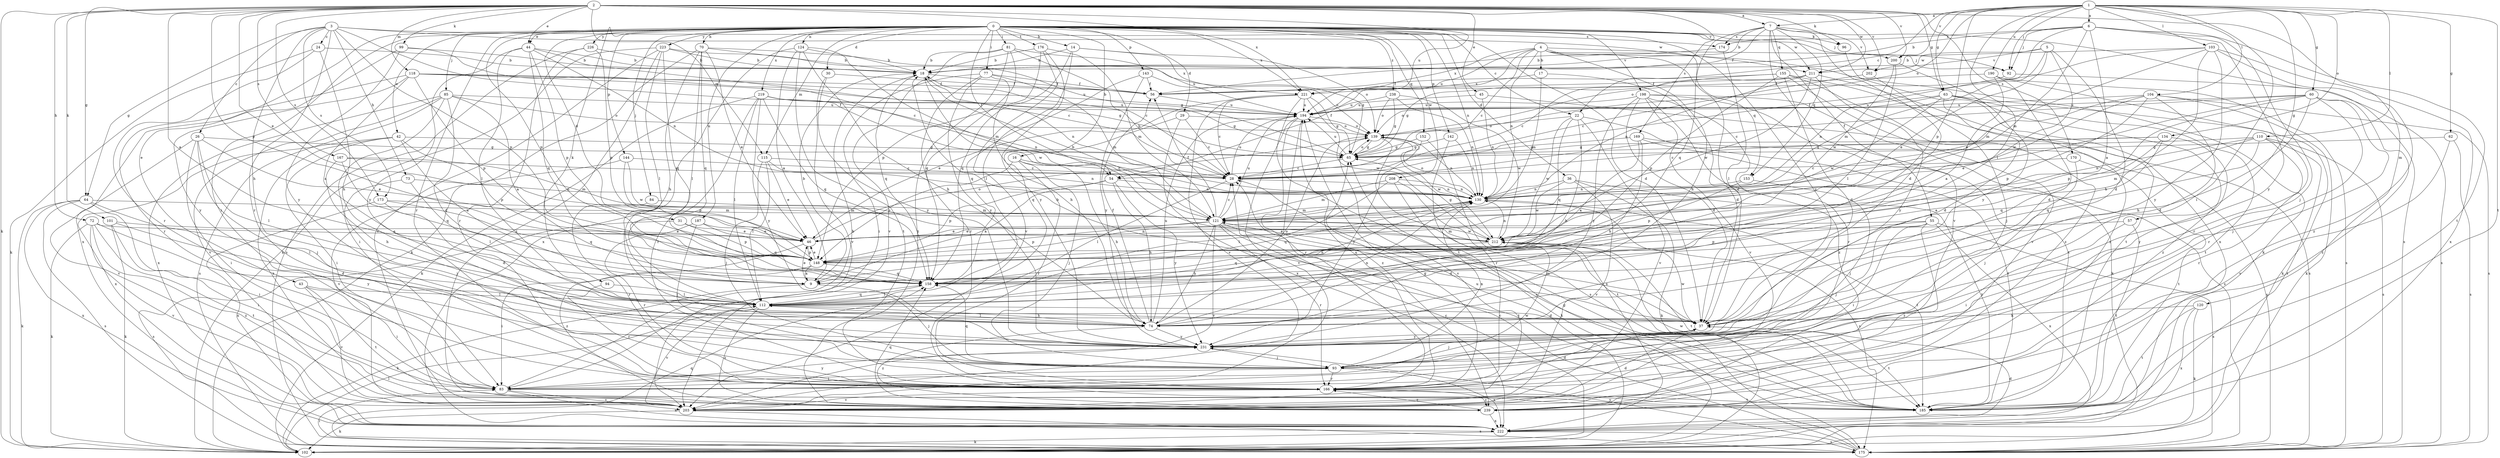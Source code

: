 strict digraph  {
0;
1;
2;
3;
4;
5;
6;
7;
9;
14;
16;
17;
18;
22;
24;
26;
28;
29;
30;
31;
36;
37;
42;
43;
44;
45;
46;
54;
55;
56;
57;
60;
62;
63;
64;
65;
70;
72;
73;
74;
77;
81;
83;
84;
85;
92;
93;
94;
96;
99;
101;
102;
103;
104;
110;
112;
115;
118;
120;
121;
124;
130;
134;
139;
142;
143;
144;
148;
152;
153;
155;
158;
166;
167;
169;
170;
173;
174;
175;
176;
185;
187;
190;
194;
198;
200;
202;
203;
208;
211;
212;
219;
221;
222;
223;
226;
231;
238;
239;
0 -> 14  [label=b];
0 -> 16  [label=b];
0 -> 22  [label=c];
0 -> 29  [label=d];
0 -> 30  [label=d];
0 -> 31  [label=d];
0 -> 36  [label=d];
0 -> 37  [label=d];
0 -> 42  [label=e];
0 -> 43  [label=e];
0 -> 44  [label=e];
0 -> 54  [label=f];
0 -> 70  [label=h];
0 -> 77  [label=i];
0 -> 81  [label=i];
0 -> 83  [label=i];
0 -> 84  [label=j];
0 -> 85  [label=j];
0 -> 92  [label=j];
0 -> 94  [label=k];
0 -> 96  [label=k];
0 -> 115  [label=m];
0 -> 124  [label=n];
0 -> 130  [label=n];
0 -> 142  [label=p];
0 -> 143  [label=p];
0 -> 144  [label=p];
0 -> 148  [label=p];
0 -> 152  [label=q];
0 -> 166  [label=r];
0 -> 176  [label=t];
0 -> 187  [label=u];
0 -> 198  [label=v];
0 -> 200  [label=v];
0 -> 208  [label=w];
0 -> 211  [label=w];
0 -> 219  [label=x];
0 -> 221  [label=x];
0 -> 223  [label=y];
0 -> 226  [label=y];
0 -> 231  [label=y];
0 -> 238  [label=z];
1 -> 6  [label=a];
1 -> 7  [label=a];
1 -> 22  [label=c];
1 -> 57  [label=g];
1 -> 60  [label=g];
1 -> 62  [label=g];
1 -> 63  [label=g];
1 -> 83  [label=i];
1 -> 92  [label=j];
1 -> 103  [label=l];
1 -> 104  [label=l];
1 -> 110  [label=l];
1 -> 112  [label=l];
1 -> 134  [label=o];
1 -> 139  [label=o];
1 -> 148  [label=p];
1 -> 185  [label=t];
1 -> 190  [label=u];
1 -> 200  [label=v];
2 -> 7  [label=a];
2 -> 9  [label=a];
2 -> 44  [label=e];
2 -> 45  [label=e];
2 -> 46  [label=e];
2 -> 63  [label=g];
2 -> 64  [label=g];
2 -> 72  [label=h];
2 -> 96  [label=k];
2 -> 99  [label=k];
2 -> 101  [label=k];
2 -> 102  [label=k];
2 -> 115  [label=m];
2 -> 118  [label=m];
2 -> 120  [label=m];
2 -> 148  [label=p];
2 -> 167  [label=s];
2 -> 169  [label=s];
2 -> 170  [label=s];
2 -> 173  [label=s];
2 -> 194  [label=u];
2 -> 200  [label=v];
2 -> 202  [label=v];
2 -> 211  [label=w];
2 -> 221  [label=x];
3 -> 24  [label=c];
3 -> 26  [label=c];
3 -> 54  [label=f];
3 -> 64  [label=g];
3 -> 73  [label=h];
3 -> 74  [label=h];
3 -> 148  [label=p];
3 -> 166  [label=r];
3 -> 173  [label=s];
3 -> 174  [label=s];
3 -> 211  [label=w];
4 -> 17  [label=b];
4 -> 28  [label=c];
4 -> 37  [label=d];
4 -> 54  [label=f];
4 -> 74  [label=h];
4 -> 92  [label=j];
4 -> 102  [label=k];
4 -> 130  [label=n];
4 -> 153  [label=q];
4 -> 194  [label=u];
4 -> 221  [label=x];
5 -> 37  [label=d];
5 -> 46  [label=e];
5 -> 121  [label=m];
5 -> 202  [label=v];
5 -> 211  [label=w];
5 -> 212  [label=w];
6 -> 9  [label=a];
6 -> 18  [label=b];
6 -> 54  [label=f];
6 -> 92  [label=j];
6 -> 93  [label=j];
6 -> 121  [label=m];
6 -> 174  [label=s];
6 -> 185  [label=t];
6 -> 231  [label=y];
7 -> 18  [label=b];
7 -> 37  [label=d];
7 -> 55  [label=f];
7 -> 56  [label=f];
7 -> 153  [label=q];
7 -> 155  [label=q];
7 -> 158  [label=q];
7 -> 174  [label=s];
7 -> 175  [label=s];
7 -> 202  [label=v];
7 -> 203  [label=v];
9 -> 18  [label=b];
9 -> 46  [label=e];
9 -> 93  [label=j];
9 -> 102  [label=k];
14 -> 18  [label=b];
14 -> 112  [label=l];
14 -> 139  [label=o];
14 -> 158  [label=q];
14 -> 221  [label=x];
16 -> 28  [label=c];
16 -> 74  [label=h];
16 -> 93  [label=j];
16 -> 148  [label=p];
16 -> 166  [label=r];
17 -> 37  [label=d];
17 -> 121  [label=m];
17 -> 221  [label=x];
18 -> 56  [label=f];
18 -> 130  [label=n];
18 -> 158  [label=q];
18 -> 212  [label=w];
22 -> 74  [label=h];
22 -> 139  [label=o];
22 -> 158  [label=q];
22 -> 175  [label=s];
22 -> 203  [label=v];
22 -> 212  [label=w];
24 -> 18  [label=b];
24 -> 74  [label=h];
24 -> 102  [label=k];
24 -> 166  [label=r];
26 -> 46  [label=e];
26 -> 65  [label=g];
26 -> 83  [label=i];
26 -> 93  [label=j];
26 -> 112  [label=l];
26 -> 203  [label=v];
28 -> 18  [label=b];
28 -> 112  [label=l];
28 -> 130  [label=n];
28 -> 194  [label=u];
29 -> 28  [label=c];
29 -> 139  [label=o];
29 -> 158  [label=q];
29 -> 222  [label=x];
30 -> 56  [label=f];
30 -> 203  [label=v];
30 -> 231  [label=y];
31 -> 46  [label=e];
31 -> 148  [label=p];
31 -> 175  [label=s];
36 -> 102  [label=k];
36 -> 130  [label=n];
36 -> 185  [label=t];
36 -> 203  [label=v];
36 -> 212  [label=w];
37 -> 18  [label=b];
37 -> 93  [label=j];
37 -> 121  [label=m];
37 -> 185  [label=t];
37 -> 212  [label=w];
37 -> 231  [label=y];
42 -> 9  [label=a];
42 -> 65  [label=g];
42 -> 83  [label=i];
42 -> 148  [label=p];
42 -> 222  [label=x];
42 -> 239  [label=z];
43 -> 83  [label=i];
43 -> 112  [label=l];
43 -> 185  [label=t];
43 -> 203  [label=v];
44 -> 18  [label=b];
44 -> 28  [label=c];
44 -> 112  [label=l];
44 -> 130  [label=n];
44 -> 148  [label=p];
44 -> 158  [label=q];
44 -> 231  [label=y];
45 -> 130  [label=n];
45 -> 175  [label=s];
45 -> 194  [label=u];
46 -> 139  [label=o];
46 -> 148  [label=p];
46 -> 239  [label=z];
54 -> 9  [label=a];
54 -> 74  [label=h];
54 -> 130  [label=n];
54 -> 148  [label=p];
54 -> 231  [label=y];
55 -> 46  [label=e];
55 -> 83  [label=i];
55 -> 93  [label=j];
55 -> 148  [label=p];
55 -> 175  [label=s];
55 -> 222  [label=x];
55 -> 239  [label=z];
56 -> 194  [label=u];
57 -> 46  [label=e];
57 -> 83  [label=i];
57 -> 185  [label=t];
60 -> 28  [label=c];
60 -> 74  [label=h];
60 -> 93  [label=j];
60 -> 130  [label=n];
60 -> 148  [label=p];
60 -> 166  [label=r];
60 -> 194  [label=u];
60 -> 239  [label=z];
62 -> 65  [label=g];
62 -> 175  [label=s];
62 -> 203  [label=v];
63 -> 37  [label=d];
63 -> 102  [label=k];
63 -> 139  [label=o];
63 -> 185  [label=t];
63 -> 194  [label=u];
63 -> 212  [label=w];
63 -> 239  [label=z];
64 -> 83  [label=i];
64 -> 102  [label=k];
64 -> 112  [label=l];
64 -> 121  [label=m];
64 -> 175  [label=s];
64 -> 222  [label=x];
65 -> 28  [label=c];
65 -> 139  [label=o];
65 -> 194  [label=u];
70 -> 18  [label=b];
70 -> 46  [label=e];
70 -> 65  [label=g];
70 -> 74  [label=h];
70 -> 102  [label=k];
70 -> 112  [label=l];
70 -> 158  [label=q];
72 -> 46  [label=e];
72 -> 102  [label=k];
72 -> 185  [label=t];
72 -> 203  [label=v];
72 -> 231  [label=y];
72 -> 239  [label=z];
73 -> 93  [label=j];
73 -> 112  [label=l];
73 -> 130  [label=n];
74 -> 56  [label=f];
74 -> 112  [label=l];
74 -> 130  [label=n];
74 -> 139  [label=o];
74 -> 194  [label=u];
74 -> 231  [label=y];
74 -> 239  [label=z];
77 -> 56  [label=f];
77 -> 74  [label=h];
77 -> 83  [label=i];
77 -> 121  [label=m];
77 -> 166  [label=r];
77 -> 231  [label=y];
81 -> 18  [label=b];
81 -> 28  [label=c];
81 -> 158  [label=q];
81 -> 194  [label=u];
81 -> 203  [label=v];
81 -> 239  [label=z];
83 -> 18  [label=b];
83 -> 203  [label=v];
83 -> 212  [label=w];
83 -> 222  [label=x];
83 -> 231  [label=y];
84 -> 121  [label=m];
84 -> 166  [label=r];
85 -> 9  [label=a];
85 -> 37  [label=d];
85 -> 83  [label=i];
85 -> 139  [label=o];
85 -> 175  [label=s];
85 -> 194  [label=u];
85 -> 203  [label=v];
85 -> 222  [label=x];
92 -> 130  [label=n];
92 -> 175  [label=s];
93 -> 83  [label=i];
93 -> 130  [label=n];
93 -> 158  [label=q];
93 -> 166  [label=r];
93 -> 222  [label=x];
94 -> 112  [label=l];
94 -> 166  [label=r];
96 -> 222  [label=x];
99 -> 18  [label=b];
99 -> 28  [label=c];
99 -> 222  [label=x];
99 -> 231  [label=y];
101 -> 37  [label=d];
101 -> 46  [label=e];
101 -> 83  [label=i];
101 -> 102  [label=k];
102 -> 28  [label=c];
102 -> 112  [label=l];
102 -> 194  [label=u];
103 -> 18  [label=b];
103 -> 74  [label=h];
103 -> 121  [label=m];
103 -> 139  [label=o];
103 -> 222  [label=x];
103 -> 231  [label=y];
103 -> 239  [label=z];
104 -> 37  [label=d];
104 -> 46  [label=e];
104 -> 102  [label=k];
104 -> 130  [label=n];
104 -> 148  [label=p];
104 -> 175  [label=s];
104 -> 194  [label=u];
110 -> 65  [label=g];
110 -> 121  [label=m];
110 -> 130  [label=n];
110 -> 158  [label=q];
110 -> 166  [label=r];
110 -> 175  [label=s];
110 -> 185  [label=t];
112 -> 37  [label=d];
112 -> 74  [label=h];
112 -> 130  [label=n];
112 -> 158  [label=q];
112 -> 203  [label=v];
112 -> 239  [label=z];
115 -> 28  [label=c];
115 -> 46  [label=e];
115 -> 93  [label=j];
115 -> 112  [label=l];
115 -> 130  [label=n];
118 -> 9  [label=a];
118 -> 56  [label=f];
118 -> 65  [label=g];
118 -> 148  [label=p];
118 -> 166  [label=r];
118 -> 194  [label=u];
118 -> 231  [label=y];
120 -> 74  [label=h];
120 -> 102  [label=k];
120 -> 185  [label=t];
120 -> 222  [label=x];
121 -> 18  [label=b];
121 -> 28  [label=c];
121 -> 37  [label=d];
121 -> 46  [label=e];
121 -> 56  [label=f];
121 -> 74  [label=h];
121 -> 148  [label=p];
121 -> 166  [label=r];
121 -> 185  [label=t];
121 -> 194  [label=u];
121 -> 203  [label=v];
121 -> 212  [label=w];
124 -> 9  [label=a];
124 -> 18  [label=b];
124 -> 74  [label=h];
124 -> 121  [label=m];
124 -> 185  [label=t];
124 -> 222  [label=x];
130 -> 121  [label=m];
130 -> 139  [label=o];
130 -> 158  [label=q];
130 -> 175  [label=s];
130 -> 185  [label=t];
134 -> 9  [label=a];
134 -> 28  [label=c];
134 -> 65  [label=g];
134 -> 158  [label=q];
134 -> 231  [label=y];
139 -> 65  [label=g];
139 -> 130  [label=n];
139 -> 175  [label=s];
139 -> 203  [label=v];
139 -> 212  [label=w];
142 -> 65  [label=g];
142 -> 130  [label=n];
142 -> 166  [label=r];
143 -> 56  [label=f];
143 -> 139  [label=o];
143 -> 158  [label=q];
143 -> 231  [label=y];
144 -> 28  [label=c];
144 -> 148  [label=p];
144 -> 203  [label=v];
144 -> 212  [label=w];
148 -> 9  [label=a];
148 -> 46  [label=e];
148 -> 83  [label=i];
148 -> 130  [label=n];
148 -> 158  [label=q];
152 -> 65  [label=g];
152 -> 222  [label=x];
152 -> 231  [label=y];
153 -> 93  [label=j];
153 -> 130  [label=n];
153 -> 148  [label=p];
155 -> 28  [label=c];
155 -> 37  [label=d];
155 -> 56  [label=f];
155 -> 148  [label=p];
155 -> 185  [label=t];
155 -> 203  [label=v];
155 -> 239  [label=z];
158 -> 112  [label=l];
166 -> 37  [label=d];
166 -> 65  [label=g];
166 -> 185  [label=t];
166 -> 194  [label=u];
166 -> 203  [label=v];
166 -> 239  [label=z];
167 -> 28  [label=c];
167 -> 74  [label=h];
167 -> 121  [label=m];
167 -> 158  [label=q];
169 -> 9  [label=a];
169 -> 65  [label=g];
169 -> 74  [label=h];
169 -> 175  [label=s];
169 -> 185  [label=t];
170 -> 28  [label=c];
170 -> 93  [label=j];
170 -> 185  [label=t];
173 -> 37  [label=d];
173 -> 121  [label=m];
173 -> 158  [label=q];
173 -> 222  [label=x];
174 -> 18  [label=b];
174 -> 112  [label=l];
175 -> 28  [label=c];
175 -> 65  [label=g];
175 -> 83  [label=i];
175 -> 158  [label=q];
175 -> 231  [label=y];
176 -> 18  [label=b];
176 -> 121  [label=m];
176 -> 148  [label=p];
176 -> 203  [label=v];
176 -> 231  [label=y];
185 -> 28  [label=c];
185 -> 212  [label=w];
187 -> 46  [label=e];
187 -> 93  [label=j];
187 -> 158  [label=q];
187 -> 166  [label=r];
190 -> 9  [label=a];
190 -> 37  [label=d];
190 -> 56  [label=f];
190 -> 166  [label=r];
190 -> 175  [label=s];
194 -> 139  [label=o];
194 -> 166  [label=r];
194 -> 203  [label=v];
194 -> 239  [label=z];
198 -> 37  [label=d];
198 -> 102  [label=k];
198 -> 166  [label=r];
198 -> 185  [label=t];
198 -> 194  [label=u];
198 -> 203  [label=v];
198 -> 231  [label=y];
198 -> 239  [label=z];
200 -> 112  [label=l];
200 -> 212  [label=w];
200 -> 231  [label=y];
202 -> 28  [label=c];
202 -> 93  [label=j];
203 -> 37  [label=d];
203 -> 102  [label=k];
203 -> 175  [label=s];
208 -> 102  [label=k];
208 -> 112  [label=l];
208 -> 121  [label=m];
208 -> 130  [label=n];
208 -> 185  [label=t];
211 -> 56  [label=f];
211 -> 65  [label=g];
211 -> 130  [label=n];
211 -> 212  [label=w];
211 -> 231  [label=y];
211 -> 239  [label=z];
212 -> 65  [label=g];
212 -> 121  [label=m];
212 -> 130  [label=n];
212 -> 158  [label=q];
212 -> 185  [label=t];
219 -> 65  [label=g];
219 -> 102  [label=k];
219 -> 112  [label=l];
219 -> 130  [label=n];
219 -> 158  [label=q];
219 -> 166  [label=r];
219 -> 194  [label=u];
219 -> 231  [label=y];
221 -> 28  [label=c];
221 -> 46  [label=e];
221 -> 65  [label=g];
221 -> 185  [label=t];
221 -> 194  [label=u];
221 -> 203  [label=v];
221 -> 212  [label=w];
222 -> 37  [label=d];
222 -> 102  [label=k];
222 -> 175  [label=s];
223 -> 18  [label=b];
223 -> 65  [label=g];
223 -> 102  [label=k];
223 -> 112  [label=l];
223 -> 158  [label=q];
223 -> 203  [label=v];
223 -> 239  [label=z];
226 -> 18  [label=b];
226 -> 148  [label=p];
226 -> 166  [label=r];
226 -> 175  [label=s];
231 -> 93  [label=j];
238 -> 65  [label=g];
238 -> 130  [label=n];
238 -> 139  [label=o];
238 -> 194  [label=u];
238 -> 212  [label=w];
239 -> 158  [label=q];
239 -> 166  [label=r];
239 -> 222  [label=x];
}

